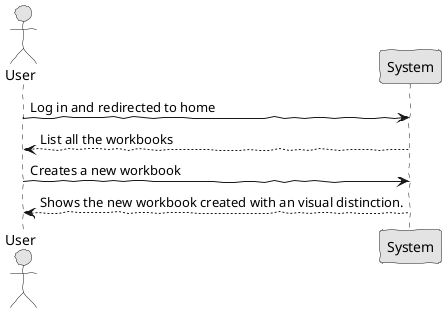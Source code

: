 @startuml 

skinparam handwritten true
skinparam monochrome true
skinparam packageStyle rect
skinparam defaultFontName FG Virgil
skinparam shadowing false

actor User

User -> System : Log in and redirected to home
System --> User : List all the workbooks
User->System : Creates a new workbook
System --> User : Shows the new workbook created with an visual distinction.

@enduml